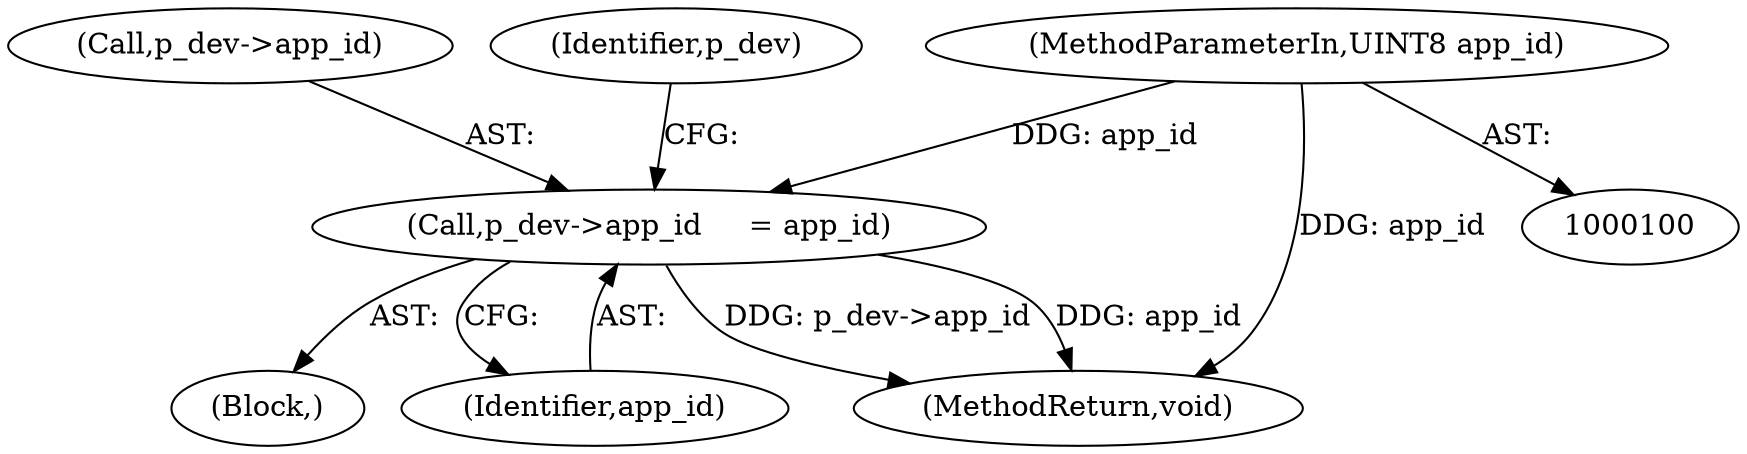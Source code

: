digraph "0_Android_472271b153c5dc53c28beac55480a8d8434b2d5c_7@pointer" {
"1000310" [label="(Call,p_dev->app_id     = app_id)"];
"1000104" [label="(MethodParameterIn,UINT8 app_id)"];
"1000310" [label="(Call,p_dev->app_id     = app_id)"];
"1000286" [label="(Block,)"];
"1000314" [label="(Identifier,app_id)"];
"1000311" [label="(Call,p_dev->app_id)"];
"1000104" [label="(MethodParameterIn,UINT8 app_id)"];
"1000388" [label="(MethodReturn,void)"];
"1000317" [label="(Identifier,p_dev)"];
"1000310" -> "1000286"  [label="AST: "];
"1000310" -> "1000314"  [label="CFG: "];
"1000311" -> "1000310"  [label="AST: "];
"1000314" -> "1000310"  [label="AST: "];
"1000317" -> "1000310"  [label="CFG: "];
"1000310" -> "1000388"  [label="DDG: p_dev->app_id"];
"1000310" -> "1000388"  [label="DDG: app_id"];
"1000104" -> "1000310"  [label="DDG: app_id"];
"1000104" -> "1000100"  [label="AST: "];
"1000104" -> "1000388"  [label="DDG: app_id"];
}
